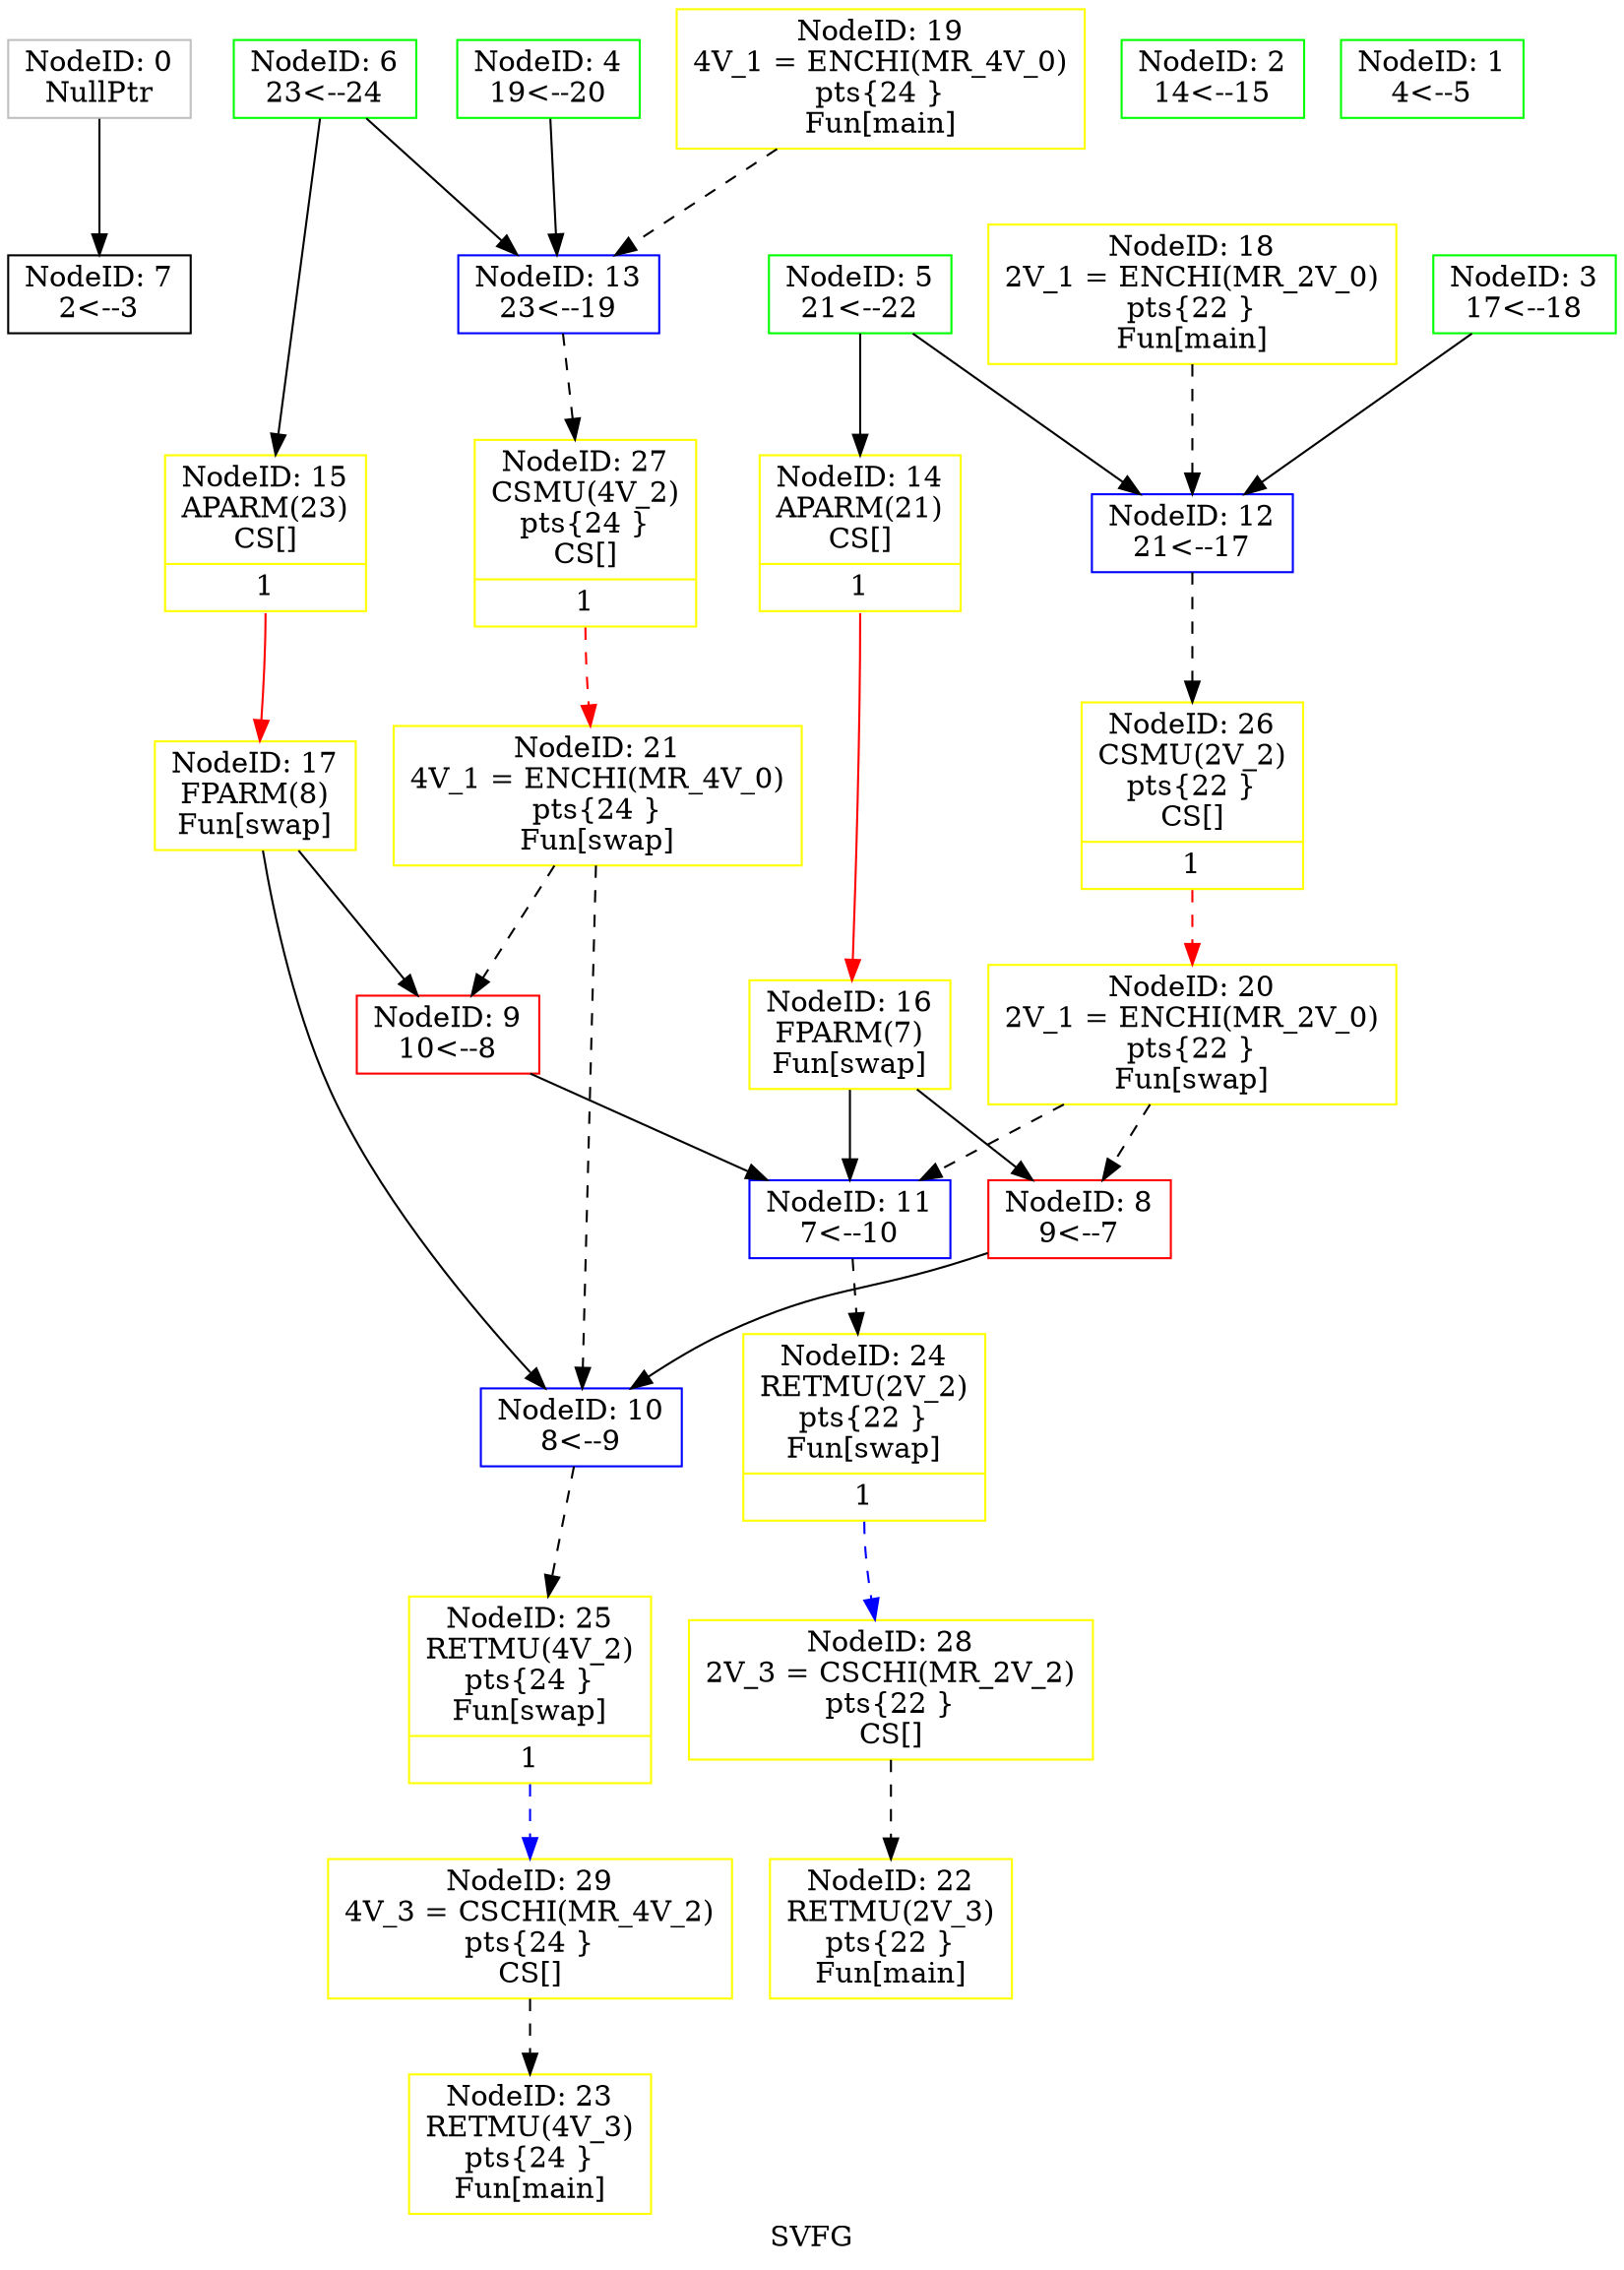 digraph "SVFG" {
	label="SVFG";

	Node0x7ff8b1e00fe0 [shape=record,color=grey,label="{NodeID: 0\nNullPtr}"];
	Node0x7ff8b1e00fe0 -> Node0x7ff8b1e01210[style=solid];
	Node0x7ff8b1e01d40 [shape=record,color=yellow,style=double,label="{NodeID: 26\nCSMU(2V_2)\npts\{22 \}\nCS[]|{<s0>1}}"];
	Node0x7ff8b1e01d40:s0 -> Node0x7ff8b1e018f0[style=dashed,color=red];
	Node0x7ff8b1e01210 [shape=record,color=black,label="{NodeID: 7\n2\<--3\n}"];
	Node0x7ff8b1e01500 [shape=record,color=yellow,style=double,label="{NodeID: 14\nAPARM(21)\nCS[]|{<s0>1}}"];
	Node0x7ff8b1e01500:s0 -> Node0x7ff8b1e01670[style=solid,color=red];
	Node0x7ff8b1e019c0 [shape=record,color=yellow,style=double,label="{NodeID: 21\n4V_1 = ENCHI(MR_4V_0)\npts\{24 \}\nFun[swap]}"];
	Node0x7ff8b1e019c0 -> Node0x7ff8b1e012b0[style=dashed];
	Node0x7ff8b1e019c0 -> Node0x7ff8b1e01300[style=dashed];
	Node0x7ff8b1e01080 [shape=record,color=green,label="{NodeID: 2\n14\<--15\n}"];
	Node0x7ff8b1e01f20 [shape=record,color=yellow,style=double,label="{NodeID: 28\n2V_3 = CSCHI(MR_2V_2)\npts\{22 \}\nCS[]}"];
	Node0x7ff8b1e01f20 -> Node0x7ff8b1e01a60[style=dashed];
	Node0x7ff8b1e012b0 [shape=record,color=red,label="{NodeID: 9\n10\<--8\n}"];
	Node0x7ff8b1e012b0 -> Node0x7ff8b1e01380[style=solid];
	Node0x7ff8b1e01670 [shape=record,color=yellow,style=double,label="{NodeID: 16\nFPARM(7)\nFun[swap]}"];
	Node0x7ff8b1e01670 -> Node0x7ff8b1e01260[style=solid];
	Node0x7ff8b1e01670 -> Node0x7ff8b1e01380[style=solid];
	Node0x7ff8b1e01b30 [shape=record,color=yellow,style=double,label="{NodeID: 23\nRETMU(4V_3)\npts\{24 \}\nFun[main]}"];
	Node0x7ff8b1e01120 [shape=record,color=green,label="{NodeID: 4\n19\<--20\n}"];
	Node0x7ff8b1e01120 -> Node0x7ff8b1e01480[style=solid];
	Node0x7ff8b1e01380 [shape=record,color=blue,label="{NodeID: 11\n7\<--10\n}"];
	Node0x7ff8b1e01380 -> Node0x7ff8b1e01bd0[style=dashed];
	Node0x7ff8b1e017b0 [shape=record,color=yellow,style=double,label="{NodeID: 18\n2V_1 = ENCHI(MR_2V_0)\npts\{22 \}\nFun[main]}"];
	Node0x7ff8b1e017b0 -> Node0x7ff8b1e01400[style=dashed];
	Node0x7ff8b1e01ca0 [shape=record,color=yellow,style=double,label="{NodeID: 25\nRETMU(4V_2)\npts\{24 \}\nFun[swap]|{<s0>1}}"];
	Node0x7ff8b1e01ca0:s0 -> Node0x7ff8b1e02050[style=dashed,color=blue];
	Node0x7ff8b1e011c0 [shape=record,color=green,label="{NodeID: 6\n23\<--24\n}"];
	Node0x7ff8b1e011c0 -> Node0x7ff8b1e01480[style=solid];
	Node0x7ff8b1e011c0 -> Node0x7ff8b1e015a0[style=solid];
	Node0x7ff8b1e01480 [shape=record,color=blue,label="{NodeID: 13\n23\<--19\n}"];
	Node0x7ff8b1e01480 -> Node0x7ff8b1e01e70[style=dashed];
	Node0x7ff8b1e018f0 [shape=record,color=yellow,style=double,label="{NodeID: 20\n2V_1 = ENCHI(MR_2V_0)\npts\{22 \}\nFun[swap]}"];
	Node0x7ff8b1e018f0 -> Node0x7ff8b1e01260[style=dashed];
	Node0x7ff8b1e018f0 -> Node0x7ff8b1e01380[style=dashed];
	Node0x7ff8b1e01030 [shape=record,color=green,label="{NodeID: 1\n4\<--5\n}"];
	Node0x7ff8b1e01e70 [shape=record,color=yellow,style=double,label="{NodeID: 27\nCSMU(4V_2)\npts\{24 \}\nCS[]|{<s0>1}}"];
	Node0x7ff8b1e01e70:s0 -> Node0x7ff8b1e019c0[style=dashed,color=red];
	Node0x7ff8b1e01260 [shape=record,color=red,label="{NodeID: 8\n9\<--7\n}"];
	Node0x7ff8b1e01260 -> Node0x7ff8b1e01300[style=solid];
	Node0x7ff8b1e015a0 [shape=record,color=yellow,style=double,label="{NodeID: 15\nAPARM(23)\nCS[]|{<s0>1}}"];
	Node0x7ff8b1e015a0:s0 -> Node0x7ff8b1e01710[style=solid,color=red];
	Node0x7ff8b1e01a60 [shape=record,color=yellow,style=double,label="{NodeID: 22\nRETMU(2V_3)\npts\{22 \}\nFun[main]}"];
	Node0x7ff8b1e010d0 [shape=record,color=green,label="{NodeID: 3\n17\<--18\n}"];
	Node0x7ff8b1e010d0 -> Node0x7ff8b1e01400[style=solid];
	Node0x7ff8b1e02050 [shape=record,color=yellow,style=double,label="{NodeID: 29\n4V_3 = CSCHI(MR_4V_2)\npts\{24 \}\nCS[]}"];
	Node0x7ff8b1e02050 -> Node0x7ff8b1e01b30[style=dashed];
	Node0x7ff8b1e01300 [shape=record,color=blue,label="{NodeID: 10\n8\<--9\n}"];
	Node0x7ff8b1e01300 -> Node0x7ff8b1e01ca0[style=dashed];
	Node0x7ff8b1e01710 [shape=record,color=yellow,style=double,label="{NodeID: 17\nFPARM(8)\nFun[swap]}"];
	Node0x7ff8b1e01710 -> Node0x7ff8b1e012b0[style=solid];
	Node0x7ff8b1e01710 -> Node0x7ff8b1e01300[style=solid];
	Node0x7ff8b1e01bd0 [shape=record,color=yellow,style=double,label="{NodeID: 24\nRETMU(2V_2)\npts\{22 \}\nFun[swap]|{<s0>1}}"];
	Node0x7ff8b1e01bd0:s0 -> Node0x7ff8b1e01f20[style=dashed,color=blue];
	Node0x7ff8b1e01170 [shape=record,color=green,label="{NodeID: 5\n21\<--22\n}"];
	Node0x7ff8b1e01170 -> Node0x7ff8b1e01400[style=solid];
	Node0x7ff8b1e01170 -> Node0x7ff8b1e01500[style=solid];
	Node0x7ff8b1e01400 [shape=record,color=blue,label="{NodeID: 12\n21\<--17\n}"];
	Node0x7ff8b1e01400 -> Node0x7ff8b1e01d40[style=dashed];
	Node0x7ff8b1e01850 [shape=record,color=yellow,style=double,label="{NodeID: 19\n4V_1 = ENCHI(MR_4V_0)\npts\{24 \}\nFun[main]}"];
	Node0x7ff8b1e01850 -> Node0x7ff8b1e01480[style=dashed];
}
